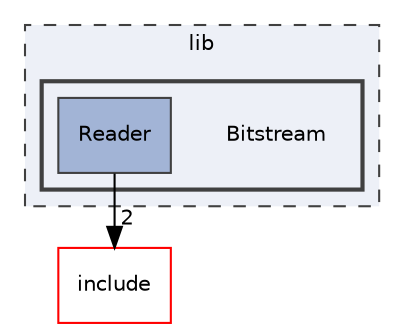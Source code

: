digraph "lib/Bitstream"
{
 // LATEX_PDF_SIZE
  bgcolor="transparent";
  edge [fontname="Helvetica",fontsize="10",labelfontname="Helvetica",labelfontsize="10"];
  node [fontname="Helvetica",fontsize="10",shape="box"];
  compound=true
  subgraph clusterdir_97aefd0d527b934f1d99a682da8fe6a9 {
    graph [ bgcolor="#edf0f7", pencolor="grey25", style="filled,dashed,", label="lib", fontname="Helvetica", fontsize="10", URL="dir_97aefd0d527b934f1d99a682da8fe6a9.html"]
  subgraph clusterdir_fd208000c1dd2820b6918c57e9b59b7f {
    graph [ bgcolor="#edf0f7", pencolor="grey25", style="filled,bold,", label="", fontname="Helvetica", fontsize="10", URL="dir_fd208000c1dd2820b6918c57e9b59b7f.html"]
    dir_fd208000c1dd2820b6918c57e9b59b7f [shape=plaintext, label="Bitstream"];
  dir_3ac6e0adca41911c009d1e39d385f494 [label="Reader", style="filled,", fillcolor="#a2b4d6", color="grey25", URL="dir_3ac6e0adca41911c009d1e39d385f494.html"];
  }
  }
  dir_d44c64559bbebec7f509842c48db8b23 [label="include", style="", fillcolor="#edf0f7", color="red", URL="dir_d44c64559bbebec7f509842c48db8b23.html"];
  dir_3ac6e0adca41911c009d1e39d385f494->dir_d44c64559bbebec7f509842c48db8b23 [headlabel="2", labeldistance=1.5 headhref="dir_000170_000082.html"];
}
